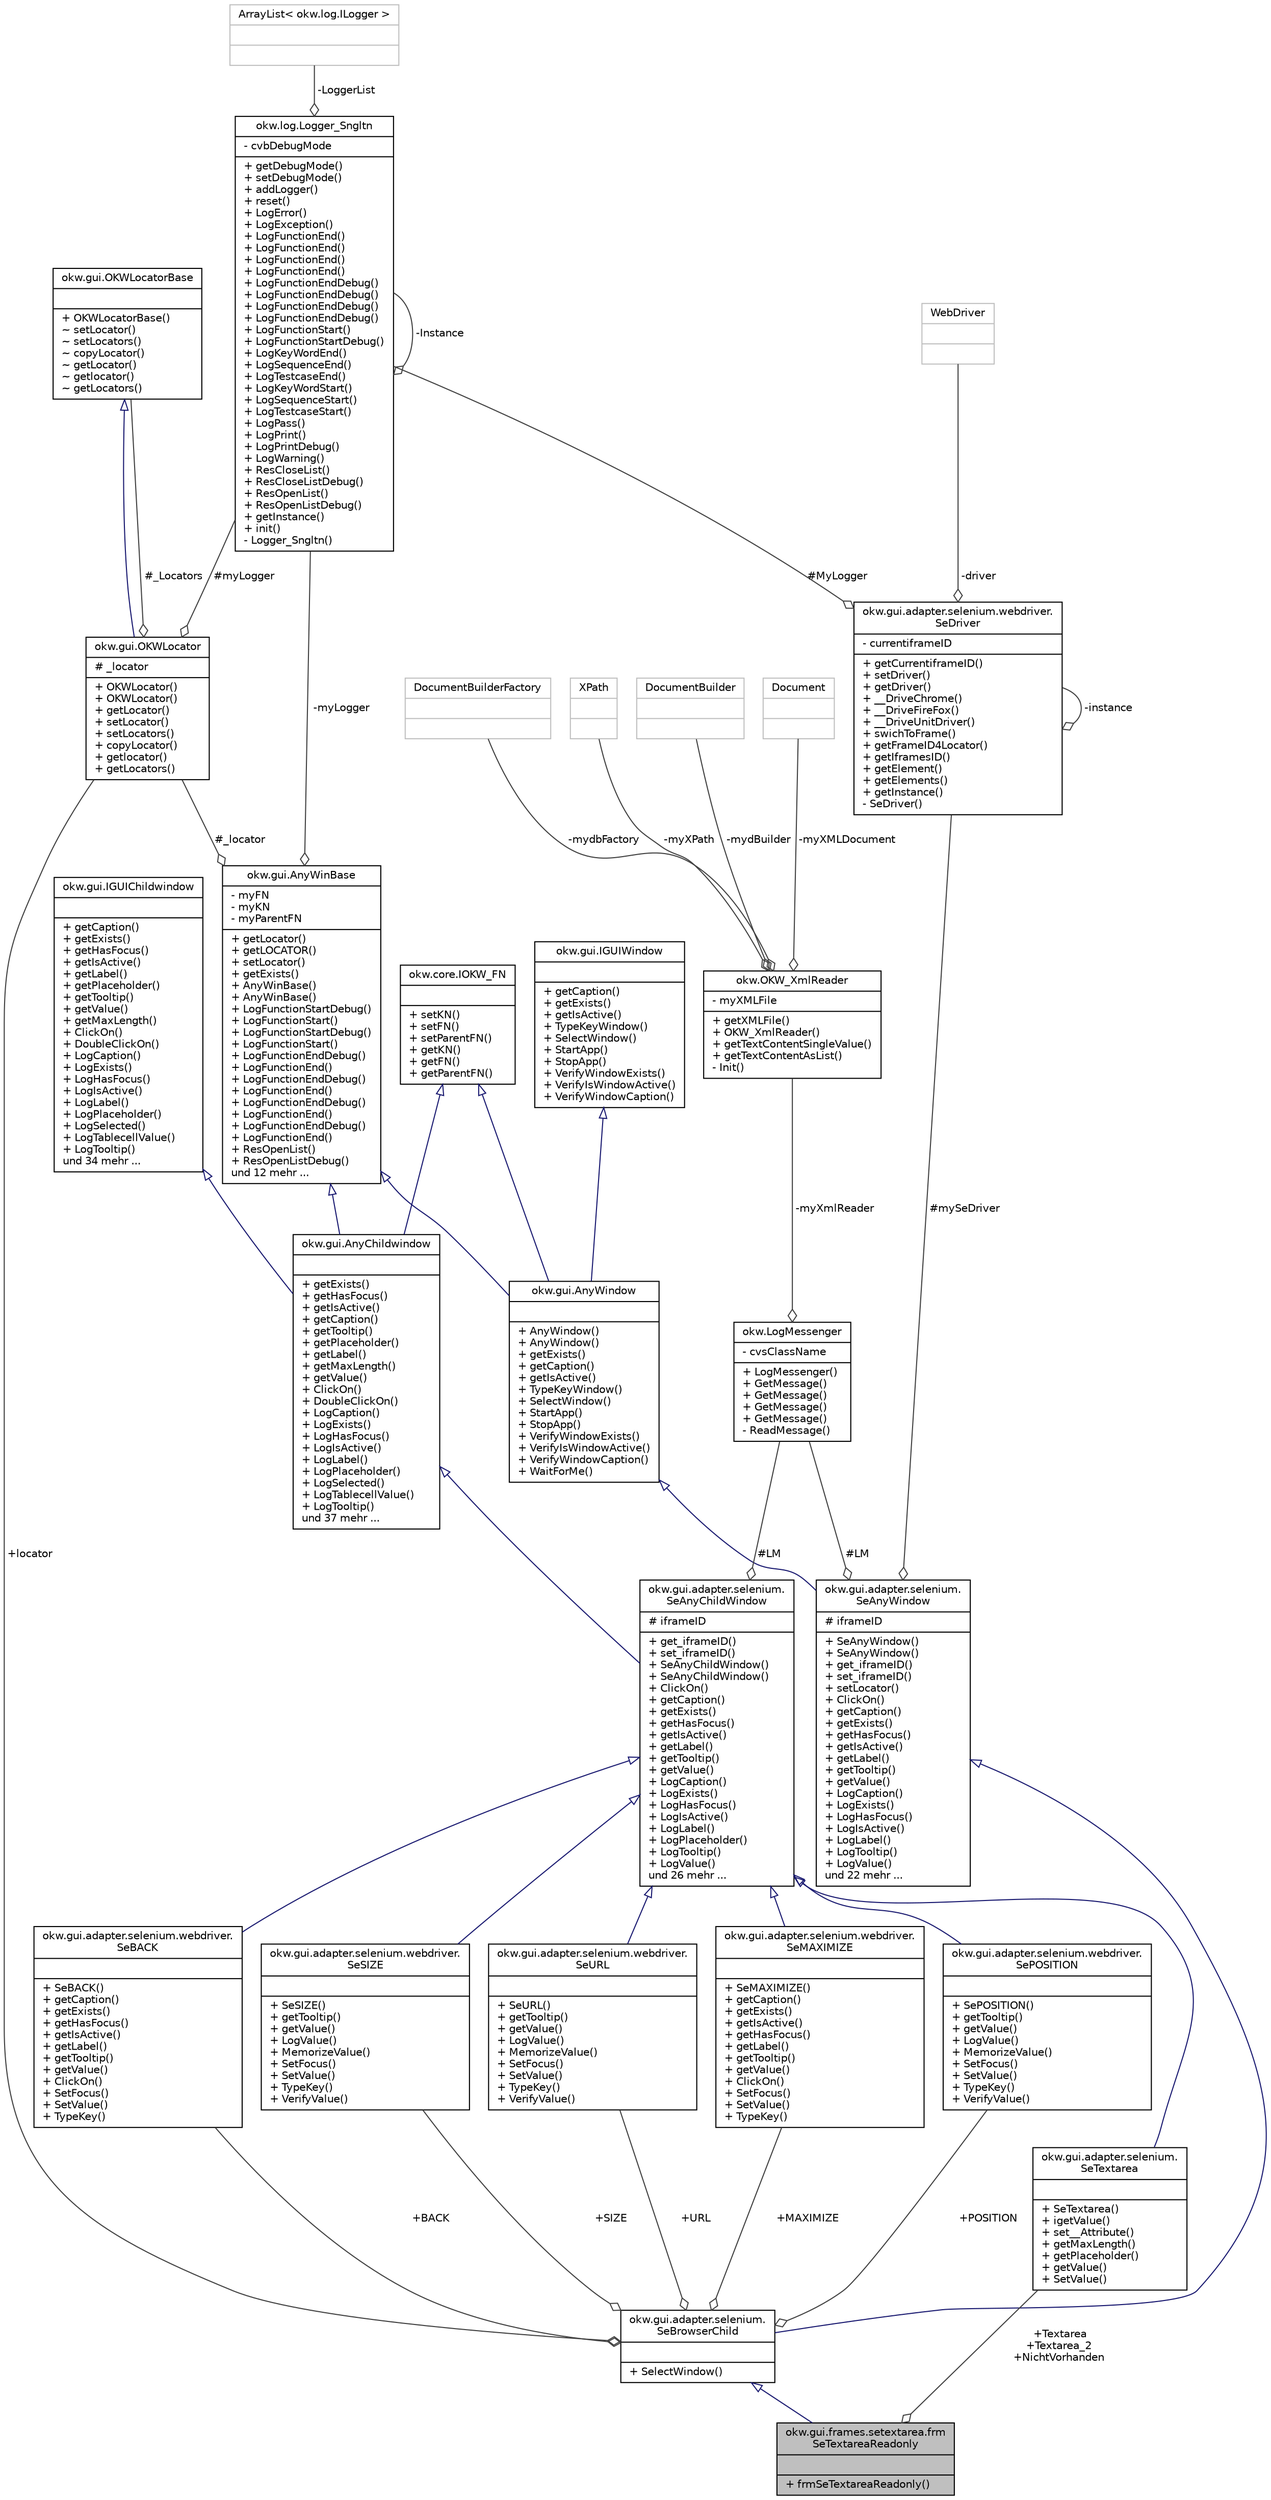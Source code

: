 digraph "okw.gui.frames.setextarea.frmSeTextareaReadonly"
{
 // INTERACTIVE_SVG=YES
 // LATEX_PDF_SIZE
  edge [fontname="Helvetica",fontsize="10",labelfontname="Helvetica",labelfontsize="10"];
  node [fontname="Helvetica",fontsize="10",shape=record];
  Node7 [label="{okw.gui.frames.setextarea.frm\lSeTextareaReadonly\n||+ frmSeTextareaReadonly()\l}",height=0.2,width=0.4,color="black", fillcolor="grey75", style="filled", fontcolor="black",tooltip=" "];
  Node8 -> Node7 [dir="back",color="midnightblue",fontsize="10",style="solid",arrowtail="onormal",fontname="Helvetica"];
  Node8 [label="{okw.gui.adapter.selenium.\lSeBrowserChild\n||+ SelectWindow()\l}",height=0.2,width=0.4,color="black", fillcolor="white", style="filled",URL="$classokw_1_1gui_1_1adapter_1_1selenium_1_1_se_browser_child.html",tooltip="TODO: class SeBrowserChild dokumentieren..."];
  Node9 -> Node8 [dir="back",color="midnightblue",fontsize="10",style="solid",arrowtail="onormal",fontname="Helvetica"];
  Node9 [label="{okw.gui.adapter.selenium.\lSeAnyWindow\n|# iframeID\l|+ SeAnyWindow()\l+ SeAnyWindow()\l+ get_iframeID()\l+ set_iframeID()\l+ setLocator()\l+ ClickOn()\l+ getCaption()\l+ getExists()\l+ getHasFocus()\l+ getIsActive()\l+ getLabel()\l+ getTooltip()\l+ getValue()\l+ LogCaption()\l+ LogExists()\l+ LogHasFocus()\l+ LogIsActive()\l+ LogLabel()\l+ LogTooltip()\l+ LogValue()\lund 22 mehr ...\l}",height=0.2,width=0.4,color="black", fillcolor="white", style="filled",URL="$classokw_1_1gui_1_1adapter_1_1selenium_1_1_se_any_window.html",tooltip="SeAnyWindow ist eine Fenster GUI-Adapterklasse."];
  Node10 -> Node9 [dir="back",color="midnightblue",fontsize="10",style="solid",arrowtail="onormal",fontname="Helvetica"];
  Node10 [label="{okw.gui.AnyWindow\n||+ AnyWindow()\l+ AnyWindow()\l+ getExists()\l+ getCaption()\l+ getIsActive()\l+ TypeKeyWindow()\l+ SelectWindow()\l+ StartApp()\l+ StopApp()\l+ VerifyWindowExists()\l+ VerifyIsWindowActive()\l+ VerifyWindowCaption()\l+ WaitForMe()\l}",height=0.2,width=0.4,color="black", fillcolor="white", style="filled",URL="$classokw_1_1gui_1_1_any_window.html",tooltip="Description of AnyWin."];
  Node11 -> Node10 [dir="back",color="midnightblue",fontsize="10",style="solid",arrowtail="onormal",fontname="Helvetica"];
  Node11 [label="{okw.gui.AnyWinBase\n|- myFN\l- myKN\l- myParentFN\l|+ getLocator()\l+ getLOCATOR()\l+ setLocator()\l+ getExists()\l+ AnyWinBase()\l+ AnyWinBase()\l+ LogFunctionStartDebug()\l+ LogFunctionStart()\l+ LogFunctionStartDebug()\l+ LogFunctionStart()\l+ LogFunctionEndDebug()\l+ LogFunctionEnd()\l+ LogFunctionEndDebug()\l+ LogFunctionEnd()\l+ LogFunctionEndDebug()\l+ LogFunctionEnd()\l+ LogFunctionEndDebug()\l+ LogFunctionEnd()\l+ ResOpenList()\l+ ResOpenListDebug()\lund 12 mehr ...\l}",height=0.2,width=0.4,color="black", fillcolor="white", style="filled",URL="$classokw_1_1gui_1_1_any_win_base.html",tooltip="Description of AnyWin."];
  Node12 -> Node11 [color="grey25",fontsize="10",style="solid",label=" #_locator" ,arrowhead="odiamond",fontname="Helvetica"];
  Node12 [label="{okw.gui.OKWLocator\n|# _locator\l|+ OKWLocator()\l+ OKWLocator()\l+ getLocator()\l+ setLocator()\l+ setLocators()\l+ copyLocator()\l+ getlocator()\l+ getLocators()\l}",height=0.2,width=0.4,color="black", fillcolor="white", style="filled",URL="$classokw_1_1gui_1_1_o_k_w_locator.html",tooltip=" "];
  Node13 -> Node12 [dir="back",color="midnightblue",fontsize="10",style="solid",arrowtail="onormal",fontname="Helvetica"];
  Node13 [label="{okw.gui.OKWLocatorBase\n||+ OKWLocatorBase()\l~ setLocator()\l~ setLocators()\l~ copyLocator()\l~ getLocator()\l~ getlocator()\l~ getLocators()\l}",height=0.2,width=0.4,color="black", fillcolor="white", style="filled",URL="$classokw_1_1gui_1_1_o_k_w_locator_base.html",tooltip=" "];
  Node13 -> Node12 [color="grey25",fontsize="10",style="solid",label=" #_Locators" ,arrowhead="odiamond",fontname="Helvetica"];
  Node14 -> Node12 [color="grey25",fontsize="10",style="solid",label=" #myLogger" ,arrowhead="odiamond",fontname="Helvetica"];
  Node14 [label="{okw.log.Logger_Sngltn\n|- cvbDebugMode\l|+ getDebugMode()\l+ setDebugMode()\l+ addLogger()\l+ reset()\l+ LogError()\l+ LogException()\l+ LogFunctionEnd()\l+ LogFunctionEnd()\l+ LogFunctionEnd()\l+ LogFunctionEnd()\l+ LogFunctionEndDebug()\l+ LogFunctionEndDebug()\l+ LogFunctionEndDebug()\l+ LogFunctionEndDebug()\l+ LogFunctionStart()\l+ LogFunctionStartDebug()\l+ LogKeyWordEnd()\l+ LogSequenceEnd()\l+ LogTestcaseEnd()\l+ LogKeyWordStart()\l+ LogSequenceStart()\l+ LogTestcaseStart()\l+ LogPass()\l+ LogPrint()\l+ LogPrintDebug()\l+ LogWarning()\l+ ResCloseList()\l+ ResCloseListDebug()\l+ ResOpenList()\l+ ResOpenListDebug()\l+ getInstance()\l+ init()\l- Logger_Sngltn()\l}",height=0.2,width=0.4,color="black", fillcolor="white", style="filled",URL="$classokw_1_1log_1_1_logger___sngltn.html",tooltip=" "];
  Node15 -> Node14 [color="grey25",fontsize="10",style="solid",label=" -LoggerList" ,arrowhead="odiamond",fontname="Helvetica"];
  Node15 [label="{ArrayList\< okw.log.ILogger \>\n||}",height=0.2,width=0.4,color="grey75", fillcolor="white", style="filled",tooltip=" "];
  Node14 -> Node14 [color="grey25",fontsize="10",style="solid",label=" -Instance" ,arrowhead="odiamond",fontname="Helvetica"];
  Node14 -> Node11 [color="grey25",fontsize="10",style="solid",label=" -myLogger" ,arrowhead="odiamond",fontname="Helvetica"];
  Node16 -> Node10 [dir="back",color="midnightblue",fontsize="10",style="solid",arrowtail="onormal",fontname="Helvetica"];
  Node16 [label="{okw.gui.IGUIWindow\n||+ getCaption()\l+ getExists()\l+ getIsActive()\l+ TypeKeyWindow()\l+ SelectWindow()\l+ StartApp()\l+ StopApp()\l+ VerifyWindowExists()\l+ VerifyIsWindowActive()\l+ VerifyWindowCaption()\l}",height=0.2,width=0.4,color="black", fillcolor="white", style="filled",URL="$interfaceokw_1_1gui_1_1_i_g_u_i_window.html",tooltip=" "];
  Node17 -> Node10 [dir="back",color="midnightblue",fontsize="10",style="solid",arrowtail="onormal",fontname="Helvetica"];
  Node17 [label="{okw.core.IOKW_FN\n||+ setKN()\l+ setFN()\l+ setParentFN()\l+ getKN()\l+ getFN()\l+ getParentFN()\l}",height=0.2,width=0.4,color="black", fillcolor="white", style="filled",URL="$interfaceokw_1_1core_1_1_i_o_k_w___f_n.html",tooltip=" "];
  Node18 -> Node9 [color="grey25",fontsize="10",style="solid",label=" #mySeDriver" ,arrowhead="odiamond",fontname="Helvetica"];
  Node18 [label="{okw.gui.adapter.selenium.webdriver.\lSeDriver\n|- currentiframeID\l|+ getCurrentiframeID()\l+ setDriver()\l+ getDriver()\l+ __DriveChrome()\l+ __DriveFireFox()\l+ __DriveUnitDriver()\l+ swichToFrame()\l+ getFrameID4Locator()\l+ getIframesID()\l+ getElement()\l+ getElements()\l+ getInstance()\l- SeDriver()\l}",height=0.2,width=0.4,color="black", fillcolor="white", style="filled",URL="$classokw_1_1gui_1_1adapter_1_1selenium_1_1webdriver_1_1_se_driver.html",tooltip="Pattern Singelton."];
  Node18 -> Node18 [color="grey25",fontsize="10",style="solid",label=" -instance" ,arrowhead="odiamond",fontname="Helvetica"];
  Node19 -> Node18 [color="grey25",fontsize="10",style="solid",label=" -driver" ,arrowhead="odiamond",fontname="Helvetica"];
  Node19 [label="{WebDriver\n||}",height=0.2,width=0.4,color="grey75", fillcolor="white", style="filled",tooltip=" "];
  Node14 -> Node18 [color="grey25",fontsize="10",style="solid",label=" #MyLogger" ,arrowhead="odiamond",fontname="Helvetica"];
  Node20 -> Node9 [color="grey25",fontsize="10",style="solid",label=" #LM" ,arrowhead="odiamond",fontname="Helvetica"];
  Node20 [label="{okw.LogMessenger\n|- cvsClassName\l|+ LogMessenger()\l+ GetMessage()\l+ GetMessage()\l+ GetMessage()\l+ GetMessage()\l- ReadMessage()\l}",height=0.2,width=0.4,color="black", fillcolor="white", style="filled",URL="$classokw_1_1_log_messenger.html",tooltip="LogMessenger liest Log-Meldungen sprachspezifisch für die im Konstruktor gegeben Klasse aus der Zugeh..."];
  Node21 -> Node20 [color="grey25",fontsize="10",style="solid",label=" -myXmlReader" ,arrowhead="odiamond",fontname="Helvetica"];
  Node21 [label="{okw.OKW_XmlReader\n|- myXMLFile\l|+ getXMLFile()\l+ OKW_XmlReader()\l+ getTextContentSingleValue()\l+ getTextContentAsList()\l- Init()\l}",height=0.2,width=0.4,color="black", fillcolor="white", style="filled",URL="$classokw_1_1_o_k_w___xml_reader.html",tooltip=" "];
  Node22 -> Node21 [color="grey25",fontsize="10",style="solid",label=" -mydbFactory" ,arrowhead="odiamond",fontname="Helvetica"];
  Node22 [label="{DocumentBuilderFactory\n||}",height=0.2,width=0.4,color="grey75", fillcolor="white", style="filled",tooltip=" "];
  Node23 -> Node21 [color="grey25",fontsize="10",style="solid",label=" -myXPath" ,arrowhead="odiamond",fontname="Helvetica"];
  Node23 [label="{XPath\n||}",height=0.2,width=0.4,color="grey75", fillcolor="white", style="filled",tooltip=" "];
  Node24 -> Node21 [color="grey25",fontsize="10",style="solid",label=" -mydBuilder" ,arrowhead="odiamond",fontname="Helvetica"];
  Node24 [label="{DocumentBuilder\n||}",height=0.2,width=0.4,color="grey75", fillcolor="white", style="filled",tooltip=" "];
  Node25 -> Node21 [color="grey25",fontsize="10",style="solid",label=" -myXMLDocument" ,arrowhead="odiamond",fontname="Helvetica"];
  Node25 [label="{Document\n||}",height=0.2,width=0.4,color="grey75", fillcolor="white", style="filled",tooltip=" "];
  Node26 -> Node8 [color="grey25",fontsize="10",style="solid",label=" +POSITION" ,arrowhead="odiamond",fontname="Helvetica"];
  Node26 [label="{okw.gui.adapter.selenium.webdriver.\lSePOSITION\n||+ SePOSITION()\l+ getTooltip()\l+ getValue()\l+ LogValue()\l+ MemorizeValue()\l+ SetFocus()\l+ SetValue()\l+ TypeKey()\l+ VerifyValue()\l}",height=0.2,width=0.4,color="black", fillcolor="white", style="filled",URL="$classokw_1_1gui_1_1adapter_1_1selenium_1_1webdriver_1_1_se_p_o_s_i_t_i_o_n.html",tooltip="Klasse implementiert ein virtuelles Eingabefeld der Browser."];
  Node27 -> Node26 [dir="back",color="midnightblue",fontsize="10",style="solid",arrowtail="onormal",fontname="Helvetica"];
  Node27 [label="{okw.gui.adapter.selenium.\lSeAnyChildWindow\n|# iframeID\l|+ get_iframeID()\l+ set_iframeID()\l+ SeAnyChildWindow()\l+ SeAnyChildWindow()\l+ ClickOn()\l+ getCaption()\l+ getExists()\l+ getHasFocus()\l+ getIsActive()\l+ getLabel()\l+ getTooltip()\l+ getValue()\l+ LogCaption()\l+ LogExists()\l+ LogHasFocus()\l+ LogIsActive()\l+ LogLabel()\l+ LogPlaceholder()\l+ LogTooltip()\l+ LogValue()\lund 26 mehr ...\l}",height=0.2,width=0.4,color="black", fillcolor="white", style="filled",URL="$classokw_1_1gui_1_1adapter_1_1selenium_1_1_se_any_child_window.html",tooltip=" "];
  Node28 -> Node27 [dir="back",color="midnightblue",fontsize="10",style="solid",arrowtail="onormal",fontname="Helvetica"];
  Node28 [label="{okw.gui.AnyChildwindow\n||+ getExists()\l+ getHasFocus()\l+ getIsActive()\l+ getCaption()\l+ getTooltip()\l+ getPlaceholder()\l+ getLabel()\l+ getMaxLength()\l+ getValue()\l+ ClickOn()\l+ DoubleClickOn()\l+ LogCaption()\l+ LogExists()\l+ LogHasFocus()\l+ LogIsActive()\l+ LogLabel()\l+ LogPlaceholder()\l+ LogSelected()\l+ LogTablecellValue()\l+ LogTooltip()\lund 37 mehr ...\l}",height=0.2,width=0.4,color="black", fillcolor="white", style="filled",URL="$classokw_1_1gui_1_1_any_childwindow.html",tooltip=" "];
  Node11 -> Node28 [dir="back",color="midnightblue",fontsize="10",style="solid",arrowtail="onormal",fontname="Helvetica"];
  Node29 -> Node28 [dir="back",color="midnightblue",fontsize="10",style="solid",arrowtail="onormal",fontname="Helvetica"];
  Node29 [label="{okw.gui.IGUIChildwindow\n||+ getCaption()\l+ getExists()\l+ getHasFocus()\l+ getIsActive()\l+ getLabel()\l+ getPlaceholder()\l+ getTooltip()\l+ getValue()\l+ getMaxLength()\l+ ClickOn()\l+ DoubleClickOn()\l+ LogCaption()\l+ LogExists()\l+ LogHasFocus()\l+ LogIsActive()\l+ LogLabel()\l+ LogPlaceholder()\l+ LogSelected()\l+ LogTablecellValue()\l+ LogTooltip()\lund 34 mehr ...\l}",height=0.2,width=0.4,color="black", fillcolor="white", style="filled",URL="$interfaceokw_1_1gui_1_1_i_g_u_i_childwindow.html",tooltip=" "];
  Node17 -> Node28 [dir="back",color="midnightblue",fontsize="10",style="solid",arrowtail="onormal",fontname="Helvetica"];
  Node20 -> Node27 [color="grey25",fontsize="10",style="solid",label=" #LM" ,arrowhead="odiamond",fontname="Helvetica"];
  Node30 -> Node8 [color="grey25",fontsize="10",style="solid",label=" +BACK" ,arrowhead="odiamond",fontname="Helvetica"];
  Node30 [label="{okw.gui.adapter.selenium.webdriver.\lSeBACK\n||+ SeBACK()\l+ getCaption()\l+ getExists()\l+ getHasFocus()\l+ getIsActive()\l+ getLabel()\l+ getTooltip()\l+ getValue()\l+ ClickOn()\l+ SetFocus()\l+ SetValue()\l+ TypeKey()\l}",height=0.2,width=0.4,color="black", fillcolor="white", style="filled",URL="$classokw_1_1gui_1_1adapter_1_1selenium_1_1webdriver_1_1_se_b_a_c_k.html",tooltip="Klasse Implementiert das BACK-Button der Browser."];
  Node27 -> Node30 [dir="back",color="midnightblue",fontsize="10",style="solid",arrowtail="onormal",fontname="Helvetica"];
  Node31 -> Node8 [color="grey25",fontsize="10",style="solid",label=" +SIZE" ,arrowhead="odiamond",fontname="Helvetica"];
  Node31 [label="{okw.gui.adapter.selenium.webdriver.\lSeSIZE\n||+ SeSIZE()\l+ getTooltip()\l+ getValue()\l+ LogValue()\l+ MemorizeValue()\l+ SetFocus()\l+ SetValue()\l+ TypeKey()\l+ VerifyValue()\l}",height=0.2,width=0.4,color="black", fillcolor="white", style="filled",URL="$classokw_1_1gui_1_1adapter_1_1selenium_1_1webdriver_1_1_se_s_i_z_e.html",tooltip="Klasse Implementiert das URL-Eingabefeld der Browser."];
  Node27 -> Node31 [dir="back",color="midnightblue",fontsize="10",style="solid",arrowtail="onormal",fontname="Helvetica"];
  Node12 -> Node8 [color="grey25",fontsize="10",style="solid",label=" +locator" ,arrowhead="odiamond",fontname="Helvetica"];
  Node32 -> Node8 [color="grey25",fontsize="10",style="solid",label=" +URL" ,arrowhead="odiamond",fontname="Helvetica"];
  Node32 [label="{okw.gui.adapter.selenium.webdriver.\lSeURL\n||+ SeURL()\l+ getTooltip()\l+ getValue()\l+ LogValue()\l+ MemorizeValue()\l+ SetFocus()\l+ SetValue()\l+ TypeKey()\l+ VerifyValue()\l}",height=0.2,width=0.4,color="black", fillcolor="white", style="filled",URL="$classokw_1_1gui_1_1adapter_1_1selenium_1_1webdriver_1_1_se_u_r_l.html",tooltip="Klasse Implementiert das URL-Eingabefeld der Browser."];
  Node27 -> Node32 [dir="back",color="midnightblue",fontsize="10",style="solid",arrowtail="onormal",fontname="Helvetica"];
  Node33 -> Node8 [color="grey25",fontsize="10",style="solid",label=" +MAXIMIZE" ,arrowhead="odiamond",fontname="Helvetica"];
  Node33 [label="{okw.gui.adapter.selenium.webdriver.\lSeMAXIMIZE\n||+ SeMAXIMIZE()\l+ getCaption()\l+ getExists()\l+ getIsActive()\l+ getHasFocus()\l+ getLabel()\l+ getTooltip()\l+ getValue()\l+ ClickOn()\l+ SetFocus()\l+ SetValue()\l+ TypeKey()\l}",height=0.2,width=0.4,color="black", fillcolor="white", style="filled",URL="$classokw_1_1gui_1_1adapter_1_1selenium_1_1webdriver_1_1_se_m_a_x_i_m_i_z_e.html",tooltip="Klasse Implementiert den Knopf zur Fenster-Maximierung eines Browsers."];
  Node27 -> Node33 [dir="back",color="midnightblue",fontsize="10",style="solid",arrowtail="onormal",fontname="Helvetica"];
  Node34 -> Node7 [color="grey25",fontsize="10",style="solid",label=" +Textarea\n+Textarea_2\n+NichtVorhanden" ,arrowhead="odiamond",fontname="Helvetica"];
  Node34 [label="{okw.gui.adapter.selenium.\lSeTextarea\n||+ SeTextarea()\l+ igetValue()\l+ set__Attribute()\l+ getMaxLength()\l+ getPlaceholder()\l+ getValue()\l+ SetValue()\l}",height=0.2,width=0.4,color="black", fillcolor="white", style="filled",URL="$classokw_1_1gui_1_1adapter_1_1selenium_1_1_se_textarea.html",tooltip="Diese Klasse implmenetiert die Methoden der IOKW_SimpleDataObj für ein Texfeld ."];
  Node27 -> Node34 [dir="back",color="midnightblue",fontsize="10",style="solid",arrowtail="onormal",fontname="Helvetica"];
}
